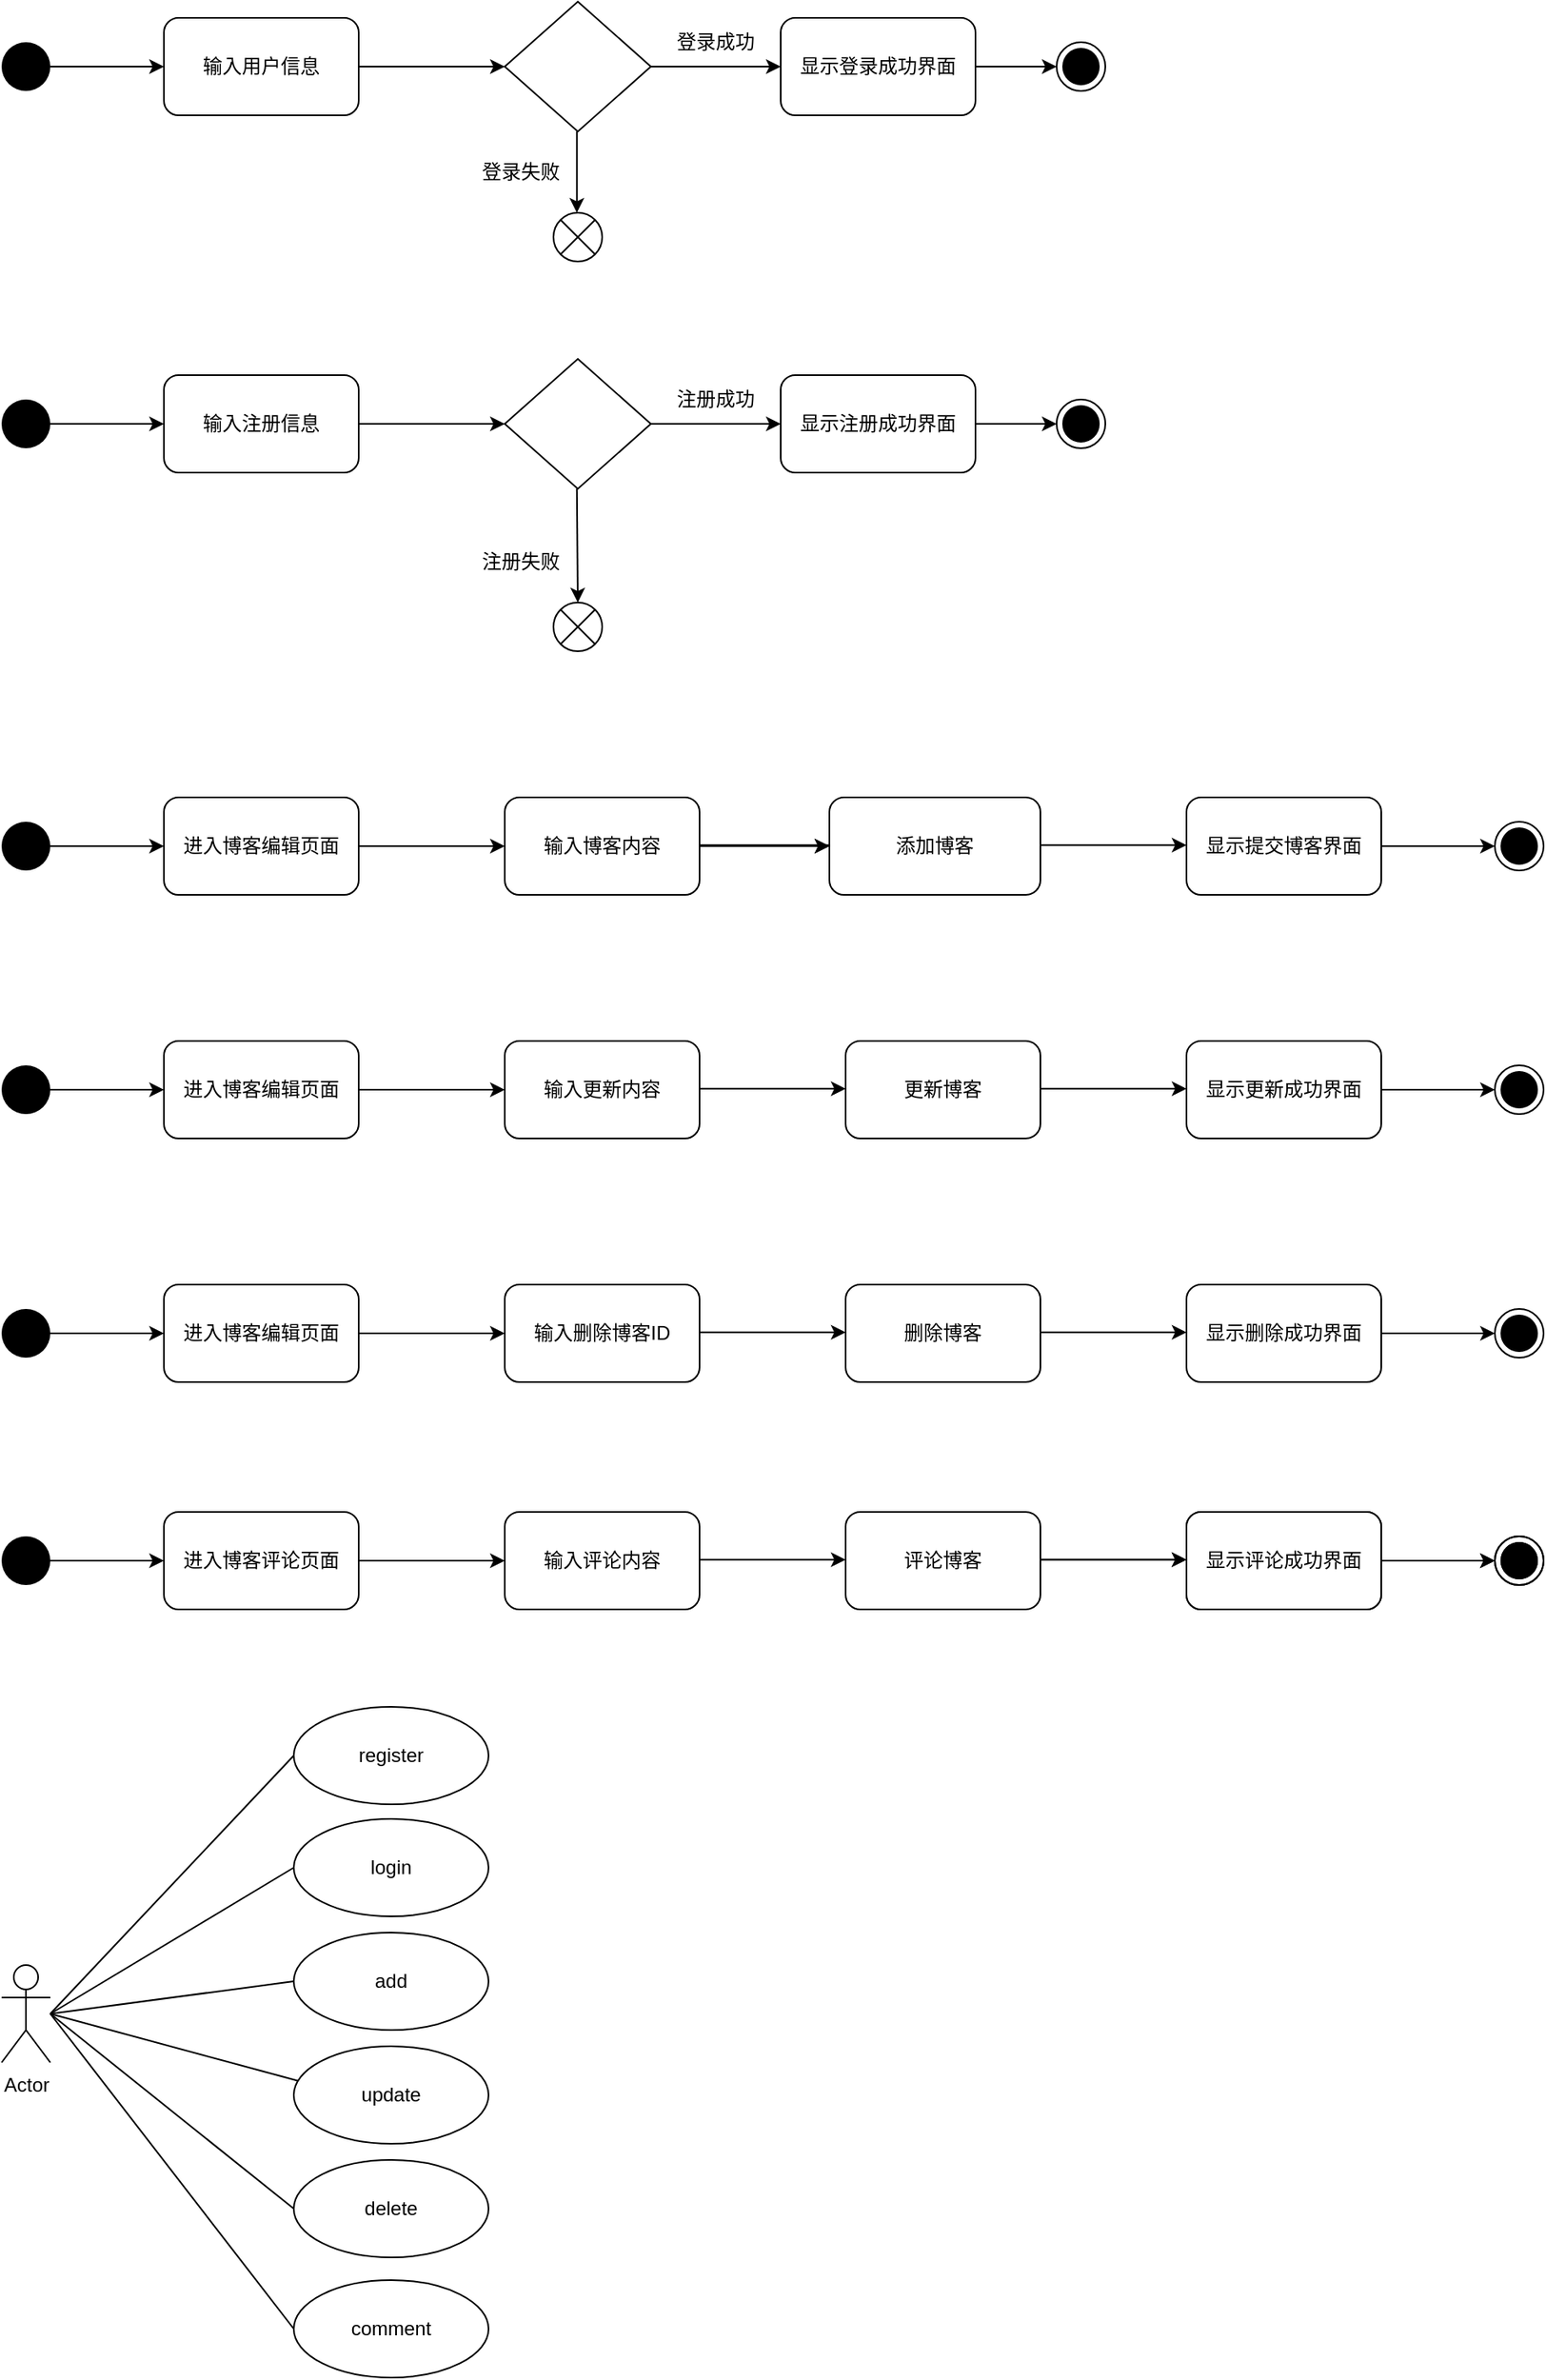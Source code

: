 <mxfile version="18.1.2" type="device"><diagram id="2aYQP6GOXKLm8PQVbCp5" name="Page-1"><mxGraphModel dx="194" dy="567" grid="1" gridSize="10" guides="1" tooltips="1" connect="1" arrows="1" fold="1" page="1" pageScale="1" pageWidth="827" pageHeight="1169" math="0" shadow="0"><root><mxCell id="0"/><mxCell id="1" parent="0"/><mxCell id="UE6VuSdnq4Q2Jzbc7lMi-77" value="Actor" style="shape=umlActor;verticalLabelPosition=bottom;verticalAlign=top;html=1;outlineConnect=0;" vertex="1" parent="1"><mxGeometry x="1200" y="1289" width="30" height="60" as="geometry"/></mxCell><mxCell id="UE6VuSdnq4Q2Jzbc7lMi-78" value="" style="endArrow=none;html=1;rounded=0;entryX=0;entryY=0.5;entryDx=0;entryDy=0;" edge="1" parent="1" target="UE6VuSdnq4Q2Jzbc7lMi-82"><mxGeometry width="50" height="50" relative="1" as="geometry"><mxPoint x="1230" y="1319" as="sourcePoint"/><mxPoint x="1380" y="1189" as="targetPoint"/></mxGeometry></mxCell><mxCell id="UE6VuSdnq4Q2Jzbc7lMi-79" value="" style="endArrow=none;html=1;rounded=0;entryX=0.021;entryY=0.354;entryDx=0;entryDy=0;entryPerimeter=0;" edge="1" parent="1" target="UE6VuSdnq4Q2Jzbc7lMi-86"><mxGeometry width="50" height="50" relative="1" as="geometry"><mxPoint x="1230" y="1319" as="sourcePoint"/><mxPoint x="1360" y="1409" as="targetPoint"/></mxGeometry></mxCell><mxCell id="UE6VuSdnq4Q2Jzbc7lMi-80" value="" style="endArrow=none;html=1;rounded=0;entryX=0;entryY=0.5;entryDx=0;entryDy=0;" edge="1" parent="1" target="UE6VuSdnq4Q2Jzbc7lMi-85"><mxGeometry width="50" height="50" relative="1" as="geometry"><mxPoint x="1230" y="1319" as="sourcePoint"/><mxPoint x="1370" y="1309" as="targetPoint"/></mxGeometry></mxCell><mxCell id="UE6VuSdnq4Q2Jzbc7lMi-81" value="" style="endArrow=none;html=1;rounded=0;entryX=0;entryY=0.5;entryDx=0;entryDy=0;" edge="1" parent="1" target="UE6VuSdnq4Q2Jzbc7lMi-91"><mxGeometry width="50" height="50" relative="1" as="geometry"><mxPoint x="1230" y="1319" as="sourcePoint"/><mxPoint x="1380.0" y="1229" as="targetPoint"/></mxGeometry></mxCell><mxCell id="UE6VuSdnq4Q2Jzbc7lMi-82" value="register" style="ellipse;whiteSpace=wrap;html=1;" vertex="1" parent="1"><mxGeometry x="1380" y="1130" width="120" height="60" as="geometry"/></mxCell><mxCell id="UE6VuSdnq4Q2Jzbc7lMi-85" value="add" style="ellipse;whiteSpace=wrap;html=1;" vertex="1" parent="1"><mxGeometry x="1380" y="1269" width="120" height="60" as="geometry"/></mxCell><mxCell id="UE6VuSdnq4Q2Jzbc7lMi-86" value="update" style="ellipse;whiteSpace=wrap;html=1;" vertex="1" parent="1"><mxGeometry x="1380" y="1339" width="120" height="60" as="geometry"/></mxCell><mxCell id="UE6VuSdnq4Q2Jzbc7lMi-87" value="" style="endArrow=none;html=1;rounded=0;entryX=0;entryY=0.5;entryDx=0;entryDy=0;" edge="1" parent="1" target="UE6VuSdnq4Q2Jzbc7lMi-88"><mxGeometry width="50" height="50" relative="1" as="geometry"><mxPoint x="1230" y="1319" as="sourcePoint"/><mxPoint x="1380" y="1439" as="targetPoint"/></mxGeometry></mxCell><mxCell id="UE6VuSdnq4Q2Jzbc7lMi-88" value="delete" style="ellipse;whiteSpace=wrap;html=1;" vertex="1" parent="1"><mxGeometry x="1380" y="1409" width="120" height="60" as="geometry"/></mxCell><mxCell id="UE6VuSdnq4Q2Jzbc7lMi-89" value="" style="endArrow=none;html=1;rounded=0;entryX=0;entryY=0.5;entryDx=0;entryDy=0;" edge="1" parent="1" target="UE6VuSdnq4Q2Jzbc7lMi-90"><mxGeometry width="50" height="50" relative="1" as="geometry"><mxPoint x="1230" y="1319" as="sourcePoint"/><mxPoint x="1380" y="1519" as="targetPoint"/></mxGeometry></mxCell><mxCell id="UE6VuSdnq4Q2Jzbc7lMi-90" value="comment" style="ellipse;whiteSpace=wrap;html=1;" vertex="1" parent="1"><mxGeometry x="1380" y="1483" width="120" height="60" as="geometry"/></mxCell><mxCell id="UE6VuSdnq4Q2Jzbc7lMi-91" value="login" style="ellipse;whiteSpace=wrap;html=1;" vertex="1" parent="1"><mxGeometry x="1380" y="1199" width="120" height="60" as="geometry"/></mxCell><mxCell id="UE6VuSdnq4Q2Jzbc7lMi-2" style="edgeStyle=orthogonalEdgeStyle;rounded=0;orthogonalLoop=1;jettySize=auto;html=1;entryX=0;entryY=0.5;entryDx=0;entryDy=0;" edge="1" parent="1" source="UE6VuSdnq4Q2Jzbc7lMi-3"><mxGeometry relative="1" as="geometry"><mxPoint x="1300.0" y="120.0" as="targetPoint"/></mxGeometry></mxCell><mxCell id="UE6VuSdnq4Q2Jzbc7lMi-3" value="" style="ellipse;fillColor=#000000;strokeColor=none;fontSize=16;" vertex="1" parent="1"><mxGeometry x="1200" y="105" width="30" height="30" as="geometry"/></mxCell><mxCell id="UE6VuSdnq4Q2Jzbc7lMi-6" value="" style="ellipse;html=1;shape=endState;fillColor=#000000;strokeColor=#000000;fontSize=12;" vertex="1" parent="1"><mxGeometry x="1850" y="105" width="30" height="30" as="geometry"/></mxCell><mxCell id="UE6VuSdnq4Q2Jzbc7lMi-7" style="edgeStyle=orthogonalEdgeStyle;rounded=0;orthogonalLoop=1;jettySize=auto;html=1;entryX=0;entryY=0.5;entryDx=0;entryDy=0;" edge="1" parent="1" source="UE6VuSdnq4Q2Jzbc7lMi-8" target="UE6VuSdnq4Q2Jzbc7lMi-6"><mxGeometry relative="1" as="geometry"/></mxCell><mxCell id="UE6VuSdnq4Q2Jzbc7lMi-8" value="显示登录成功界面" style="rounded=1;whiteSpace=wrap;html=1;" vertex="1" parent="1"><mxGeometry x="1680" y="90" width="120" height="60" as="geometry"/></mxCell><mxCell id="UE6VuSdnq4Q2Jzbc7lMi-9" value="输入用户信息" style="rounded=1;whiteSpace=wrap;html=1;" vertex="1" parent="1"><mxGeometry x="1300" y="90" width="120" height="60" as="geometry"/></mxCell><mxCell id="UE6VuSdnq4Q2Jzbc7lMi-25" value="" style="endArrow=classic;html=1;rounded=0;exitX=1;exitY=0.5;exitDx=0;exitDy=0;exitPerimeter=0;entryX=0;entryY=0.5;entryDx=0;entryDy=0;" edge="1" parent="1" source="UE6VuSdnq4Q2Jzbc7lMi-9" target="UE6VuSdnq4Q2Jzbc7lMi-26"><mxGeometry width="50" height="50" relative="1" as="geometry"><mxPoint x="1368" y="119" as="sourcePoint"/><mxPoint x="1368" y="179" as="targetPoint"/></mxGeometry></mxCell><mxCell id="UE6VuSdnq4Q2Jzbc7lMi-26" value="" style="rhombus;whiteSpace=wrap;html=1;" vertex="1" parent="1"><mxGeometry x="1510" y="80" width="90" height="80" as="geometry"/></mxCell><mxCell id="UE6VuSdnq4Q2Jzbc7lMi-28" value="" style="endArrow=classic;html=1;rounded=0;entryX=0;entryY=0.5;entryDx=0;entryDy=0;" edge="1" parent="1" target="UE6VuSdnq4Q2Jzbc7lMi-8"><mxGeometry width="50" height="50" relative="1" as="geometry"><mxPoint x="1600" y="120" as="sourcePoint"/><mxPoint x="1634.0" y="119.41" as="targetPoint"/></mxGeometry></mxCell><mxCell id="UE6VuSdnq4Q2Jzbc7lMi-27" value="" style="endArrow=classic;html=1;rounded=0;" edge="1" parent="1"><mxGeometry width="50" height="50" relative="1" as="geometry"><mxPoint x="1554.41" y="160" as="sourcePoint"/><mxPoint x="1554.41" y="210" as="targetPoint"/></mxGeometry></mxCell><mxCell id="UE6VuSdnq4Q2Jzbc7lMi-62" value="登录成功" style="text;html=1;strokeColor=none;fillColor=none;align=center;verticalAlign=middle;whiteSpace=wrap;rounded=0;fontSize=12;" vertex="1" parent="1"><mxGeometry x="1610" y="90" width="60" height="30" as="geometry"/></mxCell><mxCell id="UE6VuSdnq4Q2Jzbc7lMi-63" value="登录失败" style="text;html=1;strokeColor=none;fillColor=none;align=center;verticalAlign=middle;whiteSpace=wrap;rounded=0;fontSize=12;" vertex="1" parent="1"><mxGeometry x="1490" y="170" width="60" height="30" as="geometry"/></mxCell><mxCell id="UE6VuSdnq4Q2Jzbc7lMi-31" style="edgeStyle=orthogonalEdgeStyle;rounded=0;orthogonalLoop=1;jettySize=auto;html=1;entryX=0;entryY=0.5;entryDx=0;entryDy=0;" edge="1" parent="1" source="UE6VuSdnq4Q2Jzbc7lMi-32"><mxGeometry relative="1" as="geometry"><mxPoint x="1300.0" y="340.0" as="targetPoint"/></mxGeometry></mxCell><mxCell id="UE6VuSdnq4Q2Jzbc7lMi-32" value="" style="ellipse;fillColor=#000000;strokeColor=none;fontSize=16;" vertex="1" parent="1"><mxGeometry x="1200" y="325" width="30" height="30" as="geometry"/></mxCell><mxCell id="UE6VuSdnq4Q2Jzbc7lMi-37" value="输入注册信息" style="rounded=1;whiteSpace=wrap;html=1;" vertex="1" parent="1"><mxGeometry x="1300" y="310" width="120" height="60" as="geometry"/></mxCell><mxCell id="UE6VuSdnq4Q2Jzbc7lMi-38" value="" style="endArrow=classic;html=1;rounded=0;exitX=1;exitY=0.5;exitDx=0;exitDy=0;exitPerimeter=0;entryX=0;entryY=0.5;entryDx=0;entryDy=0;" edge="1" parent="1" source="UE6VuSdnq4Q2Jzbc7lMi-37" target="UE6VuSdnq4Q2Jzbc7lMi-57"><mxGeometry width="50" height="50" relative="1" as="geometry"><mxPoint x="1368" y="339" as="sourcePoint"/><mxPoint x="1510.0" y="340" as="targetPoint"/></mxGeometry></mxCell><mxCell id="UE6VuSdnq4Q2Jzbc7lMi-54" value="" style="ellipse;html=1;shape=endState;fillColor=#000000;strokeColor=#000000;fontSize=12;" vertex="1" parent="1"><mxGeometry x="1850" y="325" width="30" height="30" as="geometry"/></mxCell><mxCell id="UE6VuSdnq4Q2Jzbc7lMi-55" style="edgeStyle=orthogonalEdgeStyle;rounded=0;orthogonalLoop=1;jettySize=auto;html=1;entryX=0;entryY=0.5;entryDx=0;entryDy=0;" edge="1" parent="1" source="UE6VuSdnq4Q2Jzbc7lMi-56" target="UE6VuSdnq4Q2Jzbc7lMi-54"><mxGeometry relative="1" as="geometry"/></mxCell><mxCell id="UE6VuSdnq4Q2Jzbc7lMi-56" value="显示注册成功界面" style="rounded=1;whiteSpace=wrap;html=1;" vertex="1" parent="1"><mxGeometry x="1680" y="310" width="120" height="60" as="geometry"/></mxCell><mxCell id="UE6VuSdnq4Q2Jzbc7lMi-57" value="" style="rhombus;whiteSpace=wrap;html=1;" vertex="1" parent="1"><mxGeometry x="1510" y="300" width="90" height="80" as="geometry"/></mxCell><mxCell id="UE6VuSdnq4Q2Jzbc7lMi-58" value="" style="endArrow=classic;html=1;rounded=0;entryX=0;entryY=0.5;entryDx=0;entryDy=0;" edge="1" parent="1" target="UE6VuSdnq4Q2Jzbc7lMi-56"><mxGeometry width="50" height="50" relative="1" as="geometry"><mxPoint x="1600" y="340.0" as="sourcePoint"/><mxPoint x="474.0" y="299.41" as="targetPoint"/></mxGeometry></mxCell><mxCell id="UE6VuSdnq4Q2Jzbc7lMi-59" value="" style="endArrow=classic;html=1;rounded=0;" edge="1" parent="1"><mxGeometry width="50" height="50" relative="1" as="geometry"><mxPoint x="1554.41" y="380.0" as="sourcePoint"/><mxPoint x="1555" y="450" as="targetPoint"/></mxGeometry></mxCell><mxCell id="UE6VuSdnq4Q2Jzbc7lMi-64" value="注册成功" style="text;html=1;strokeColor=none;fillColor=none;align=center;verticalAlign=middle;whiteSpace=wrap;rounded=0;fontSize=12;" vertex="1" parent="1"><mxGeometry x="1610" y="310" width="60" height="30" as="geometry"/></mxCell><mxCell id="UE6VuSdnq4Q2Jzbc7lMi-65" value="注册失败" style="text;html=1;strokeColor=none;fillColor=none;align=center;verticalAlign=middle;whiteSpace=wrap;rounded=0;fontSize=12;" vertex="1" parent="1"><mxGeometry x="1490" y="410" width="60" height="30" as="geometry"/></mxCell><mxCell id="UE6VuSdnq4Q2Jzbc7lMi-45" style="edgeStyle=orthogonalEdgeStyle;rounded=0;orthogonalLoop=1;jettySize=auto;html=1;entryX=0;entryY=0.5;entryDx=0;entryDy=0;" edge="1" parent="1" source="UE6VuSdnq4Q2Jzbc7lMi-46"><mxGeometry relative="1" as="geometry"><mxPoint x="1300.0" y="600.0" as="targetPoint"/></mxGeometry></mxCell><mxCell id="UE6VuSdnq4Q2Jzbc7lMi-46" value="" style="ellipse;fillColor=#000000;strokeColor=none;fontSize=16;" vertex="1" parent="1"><mxGeometry x="1200" y="585" width="30" height="30" as="geometry"/></mxCell><mxCell id="UE6VuSdnq4Q2Jzbc7lMi-48" style="edgeStyle=orthogonalEdgeStyle;rounded=0;orthogonalLoop=1;jettySize=auto;html=1;" edge="1" parent="1"><mxGeometry relative="1" as="geometry"><mxPoint x="2030" y="600" as="sourcePoint"/><mxPoint x="2120" y="600" as="targetPoint"/></mxGeometry></mxCell><mxCell id="UE6VuSdnq4Q2Jzbc7lMi-51" value="进入博客编辑页面" style="rounded=1;whiteSpace=wrap;html=1;" vertex="1" parent="1"><mxGeometry x="1300" y="570" width="120" height="60" as="geometry"/></mxCell><mxCell id="UE6VuSdnq4Q2Jzbc7lMi-52" value="" style="endArrow=classic;html=1;rounded=0;exitX=1;exitY=0.5;exitDx=0;exitDy=0;exitPerimeter=0;" edge="1" parent="1" source="UE6VuSdnq4Q2Jzbc7lMi-51"><mxGeometry width="50" height="50" relative="1" as="geometry"><mxPoint x="1368" y="599" as="sourcePoint"/><mxPoint x="1510.0" y="600" as="targetPoint"/></mxGeometry></mxCell><mxCell id="UE6VuSdnq4Q2Jzbc7lMi-96" value="" style="ellipse;html=1;shape=endState;fillColor=#000000;strokeColor=#000000;fontSize=12;" vertex="1" parent="1"><mxGeometry x="2120" y="585" width="30" height="30" as="geometry"/></mxCell><mxCell id="UE6VuSdnq4Q2Jzbc7lMi-98" value="显示提交博客界面" style="rounded=1;whiteSpace=wrap;html=1;" vertex="1" parent="1"><mxGeometry x="1930" y="570" width="120" height="60" as="geometry"/></mxCell><mxCell id="UE6VuSdnq4Q2Jzbc7lMi-99" value="" style="endArrow=classic;html=1;rounded=0;exitX=1;exitY=0.5;exitDx=0;exitDy=0;exitPerimeter=0;" edge="1" parent="1"><mxGeometry width="50" height="50" relative="1" as="geometry"><mxPoint x="1840.0" y="599.41" as="sourcePoint"/><mxPoint x="1930.0" y="599.41" as="targetPoint"/></mxGeometry></mxCell><mxCell id="UE6VuSdnq4Q2Jzbc7lMi-100" value="" style="shape=sumEllipse;perimeter=ellipsePerimeter;whiteSpace=wrap;html=1;backgroundOutline=1;" vertex="1" parent="1"><mxGeometry x="1540" y="450" width="30" height="30" as="geometry"/></mxCell><mxCell id="UE6VuSdnq4Q2Jzbc7lMi-101" value="" style="shape=sumEllipse;perimeter=ellipsePerimeter;whiteSpace=wrap;html=1;backgroundOutline=1;" vertex="1" parent="1"><mxGeometry x="1540" y="210" width="30" height="30" as="geometry"/></mxCell><mxCell id="UE6VuSdnq4Q2Jzbc7lMi-102" style="edgeStyle=orthogonalEdgeStyle;rounded=0;orthogonalLoop=1;jettySize=auto;html=1;entryX=0;entryY=0.5;entryDx=0;entryDy=0;" edge="1" parent="1" source="UE6VuSdnq4Q2Jzbc7lMi-103"><mxGeometry relative="1" as="geometry"><mxPoint x="1300.0" y="750" as="targetPoint"/></mxGeometry></mxCell><mxCell id="UE6VuSdnq4Q2Jzbc7lMi-103" value="" style="ellipse;fillColor=#000000;strokeColor=none;fontSize=16;" vertex="1" parent="1"><mxGeometry x="1200" y="735" width="30" height="30" as="geometry"/></mxCell><mxCell id="UE6VuSdnq4Q2Jzbc7lMi-104" style="edgeStyle=orthogonalEdgeStyle;rounded=0;orthogonalLoop=1;jettySize=auto;html=1;" edge="1" parent="1"><mxGeometry relative="1" as="geometry"><mxPoint x="2030" y="750" as="sourcePoint"/><mxPoint x="2120" y="750" as="targetPoint"/></mxGeometry></mxCell><mxCell id="UE6VuSdnq4Q2Jzbc7lMi-105" value="更新博客" style="rounded=1;whiteSpace=wrap;html=1;" vertex="1" parent="1"><mxGeometry x="1720" y="720" width="120" height="60" as="geometry"/></mxCell><mxCell id="UE6VuSdnq4Q2Jzbc7lMi-106" value="进入博客编辑页面" style="rounded=1;whiteSpace=wrap;html=1;" vertex="1" parent="1"><mxGeometry x="1300" y="720" width="120" height="60" as="geometry"/></mxCell><mxCell id="UE6VuSdnq4Q2Jzbc7lMi-107" value="" style="endArrow=classic;html=1;rounded=0;exitX=1;exitY=0.5;exitDx=0;exitDy=0;exitPerimeter=0;" edge="1" parent="1" source="UE6VuSdnq4Q2Jzbc7lMi-106"><mxGeometry width="50" height="50" relative="1" as="geometry"><mxPoint x="1368" y="749" as="sourcePoint"/><mxPoint x="1510.0" y="750" as="targetPoint"/></mxGeometry></mxCell><mxCell id="UE6VuSdnq4Q2Jzbc7lMi-108" value="" style="ellipse;html=1;shape=endState;fillColor=#000000;strokeColor=#000000;fontSize=12;" vertex="1" parent="1"><mxGeometry x="2120" y="735" width="30" height="30" as="geometry"/></mxCell><mxCell id="UE6VuSdnq4Q2Jzbc7lMi-109" value="显示更新成功界面" style="rounded=1;whiteSpace=wrap;html=1;" vertex="1" parent="1"><mxGeometry x="1930" y="720" width="120" height="60" as="geometry"/></mxCell><mxCell id="UE6VuSdnq4Q2Jzbc7lMi-110" value="" style="endArrow=classic;html=1;rounded=0;exitX=1;exitY=0.5;exitDx=0;exitDy=0;exitPerimeter=0;" edge="1" parent="1"><mxGeometry width="50" height="50" relative="1" as="geometry"><mxPoint x="1840" y="749.41" as="sourcePoint"/><mxPoint x="1930" y="749.41" as="targetPoint"/></mxGeometry></mxCell><mxCell id="UE6VuSdnq4Q2Jzbc7lMi-114" style="edgeStyle=orthogonalEdgeStyle;rounded=0;orthogonalLoop=1;jettySize=auto;html=1;entryX=0;entryY=0.5;entryDx=0;entryDy=0;" edge="1" parent="1" source="UE6VuSdnq4Q2Jzbc7lMi-115"><mxGeometry relative="1" as="geometry"><mxPoint x="1300.0" y="900" as="targetPoint"/></mxGeometry></mxCell><mxCell id="UE6VuSdnq4Q2Jzbc7lMi-115" value="" style="ellipse;fillColor=#000000;strokeColor=none;fontSize=16;" vertex="1" parent="1"><mxGeometry x="1200" y="885" width="30" height="30" as="geometry"/></mxCell><mxCell id="UE6VuSdnq4Q2Jzbc7lMi-116" style="edgeStyle=orthogonalEdgeStyle;rounded=0;orthogonalLoop=1;jettySize=auto;html=1;" edge="1" parent="1"><mxGeometry relative="1" as="geometry"><mxPoint x="2030" y="900" as="sourcePoint"/><mxPoint x="2120" y="900" as="targetPoint"/></mxGeometry></mxCell><mxCell id="UE6VuSdnq4Q2Jzbc7lMi-117" value="删除博客" style="rounded=1;whiteSpace=wrap;html=1;" vertex="1" parent="1"><mxGeometry x="1720" y="870" width="120" height="60" as="geometry"/></mxCell><mxCell id="UE6VuSdnq4Q2Jzbc7lMi-118" value="进入博客编辑页面" style="rounded=1;whiteSpace=wrap;html=1;" vertex="1" parent="1"><mxGeometry x="1300" y="870" width="120" height="60" as="geometry"/></mxCell><mxCell id="UE6VuSdnq4Q2Jzbc7lMi-119" value="" style="endArrow=classic;html=1;rounded=0;exitX=1;exitY=0.5;exitDx=0;exitDy=0;exitPerimeter=0;" edge="1" parent="1" source="UE6VuSdnq4Q2Jzbc7lMi-118"><mxGeometry width="50" height="50" relative="1" as="geometry"><mxPoint x="1368" y="899" as="sourcePoint"/><mxPoint x="1510.0" y="900" as="targetPoint"/></mxGeometry></mxCell><mxCell id="UE6VuSdnq4Q2Jzbc7lMi-120" value="" style="ellipse;html=1;shape=endState;fillColor=#000000;strokeColor=#000000;fontSize=12;" vertex="1" parent="1"><mxGeometry x="2120" y="885" width="30" height="30" as="geometry"/></mxCell><mxCell id="UE6VuSdnq4Q2Jzbc7lMi-121" value="显示删除成功界面" style="rounded=1;whiteSpace=wrap;html=1;" vertex="1" parent="1"><mxGeometry x="1930" y="870" width="120" height="60" as="geometry"/></mxCell><mxCell id="UE6VuSdnq4Q2Jzbc7lMi-122" value="" style="endArrow=classic;html=1;rounded=0;exitX=1;exitY=0.5;exitDx=0;exitDy=0;exitPerimeter=0;" edge="1" parent="1"><mxGeometry width="50" height="50" relative="1" as="geometry"><mxPoint x="1840" y="899.41" as="sourcePoint"/><mxPoint x="1930" y="899.41" as="targetPoint"/></mxGeometry></mxCell><mxCell id="UE6VuSdnq4Q2Jzbc7lMi-123" style="edgeStyle=orthogonalEdgeStyle;rounded=0;orthogonalLoop=1;jettySize=auto;html=1;entryX=0;entryY=0.5;entryDx=0;entryDy=0;" edge="1" parent="1" source="UE6VuSdnq4Q2Jzbc7lMi-124"><mxGeometry relative="1" as="geometry"><mxPoint x="1300.0" y="1040" as="targetPoint"/></mxGeometry></mxCell><mxCell id="UE6VuSdnq4Q2Jzbc7lMi-124" value="" style="ellipse;fillColor=#000000;strokeColor=none;fontSize=16;" vertex="1" parent="1"><mxGeometry x="1200" y="1025" width="30" height="30" as="geometry"/></mxCell><mxCell id="UE6VuSdnq4Q2Jzbc7lMi-125" style="edgeStyle=orthogonalEdgeStyle;rounded=0;orthogonalLoop=1;jettySize=auto;html=1;" edge="1" parent="1"><mxGeometry relative="1" as="geometry"><mxPoint x="2030" y="1040" as="sourcePoint"/><mxPoint x="2120" y="1040" as="targetPoint"/></mxGeometry></mxCell><mxCell id="UE6VuSdnq4Q2Jzbc7lMi-126" value="评论博客" style="rounded=1;whiteSpace=wrap;html=1;" vertex="1" parent="1"><mxGeometry x="1720" y="1010" width="120" height="60" as="geometry"/></mxCell><mxCell id="UE6VuSdnq4Q2Jzbc7lMi-127" value="进入博客评论页面" style="rounded=1;whiteSpace=wrap;html=1;" vertex="1" parent="1"><mxGeometry x="1300" y="1010" width="120" height="60" as="geometry"/></mxCell><mxCell id="UE6VuSdnq4Q2Jzbc7lMi-128" value="" style="endArrow=classic;html=1;rounded=0;exitX=1;exitY=0.5;exitDx=0;exitDy=0;exitPerimeter=0;" edge="1" parent="1" source="UE6VuSdnq4Q2Jzbc7lMi-127"><mxGeometry width="50" height="50" relative="1" as="geometry"><mxPoint x="1368" y="1039" as="sourcePoint"/><mxPoint x="1510.0" y="1040" as="targetPoint"/></mxGeometry></mxCell><mxCell id="UE6VuSdnq4Q2Jzbc7lMi-129" value="" style="ellipse;html=1;shape=endState;fillColor=#000000;strokeColor=#000000;fontSize=12;" vertex="1" parent="1"><mxGeometry x="2120" y="1025" width="30" height="30" as="geometry"/></mxCell><mxCell id="UE6VuSdnq4Q2Jzbc7lMi-130" value="显示评论成功界面" style="rounded=1;whiteSpace=wrap;html=1;" vertex="1" parent="1"><mxGeometry x="1930" y="1010" width="120" height="60" as="geometry"/></mxCell><mxCell id="UE6VuSdnq4Q2Jzbc7lMi-131" value="" style="endArrow=classic;html=1;rounded=0;exitX=1;exitY=0.5;exitDx=0;exitDy=0;exitPerimeter=0;" edge="1" parent="1"><mxGeometry width="50" height="50" relative="1" as="geometry"><mxPoint x="1840" y="1039.41" as="sourcePoint"/><mxPoint x="1930" y="1039.41" as="targetPoint"/></mxGeometry></mxCell><mxCell id="UE6VuSdnq4Q2Jzbc7lMi-139" value="" style="edgeStyle=orthogonalEdgeStyle;rounded=0;orthogonalLoop=1;jettySize=auto;html=1;" edge="1" parent="1" source="UE6VuSdnq4Q2Jzbc7lMi-132" target="UE6VuSdnq4Q2Jzbc7lMi-138"><mxGeometry relative="1" as="geometry"/></mxCell><mxCell id="UE6VuSdnq4Q2Jzbc7lMi-142" value="" style="edgeStyle=orthogonalEdgeStyle;rounded=0;orthogonalLoop=1;jettySize=auto;html=1;" edge="1" parent="1" source="UE6VuSdnq4Q2Jzbc7lMi-132"><mxGeometry relative="1" as="geometry"><mxPoint x="1710" y="600" as="targetPoint"/></mxGeometry></mxCell><mxCell id="UE6VuSdnq4Q2Jzbc7lMi-132" value="输入博客内容" style="rounded=1;whiteSpace=wrap;html=1;" vertex="1" parent="1"><mxGeometry x="1510" y="570" width="120" height="60" as="geometry"/></mxCell><mxCell id="UE6VuSdnq4Q2Jzbc7lMi-133" value="" style="endArrow=classic;html=1;rounded=0;exitX=1;exitY=0.5;exitDx=0;exitDy=0;exitPerimeter=0;" edge="1" parent="1"><mxGeometry width="50" height="50" relative="1" as="geometry"><mxPoint x="1630.0" y="599.41" as="sourcePoint"/><mxPoint x="1720.0" y="599.41" as="targetPoint"/></mxGeometry></mxCell><mxCell id="UE6VuSdnq4Q2Jzbc7lMi-134" style="edgeStyle=orthogonalEdgeStyle;rounded=0;orthogonalLoop=1;jettySize=auto;html=1;" edge="1" parent="1"><mxGeometry relative="1" as="geometry"><mxPoint x="2030" y="1040" as="sourcePoint"/><mxPoint x="2120" y="1040" as="targetPoint"/></mxGeometry></mxCell><mxCell id="UE6VuSdnq4Q2Jzbc7lMi-135" value="" style="ellipse;html=1;shape=endState;fillColor=#000000;strokeColor=#000000;fontSize=12;" vertex="1" parent="1"><mxGeometry x="2120" y="1025" width="30" height="30" as="geometry"/></mxCell><mxCell id="UE6VuSdnq4Q2Jzbc7lMi-136" value="显示评论成功界面" style="rounded=1;whiteSpace=wrap;html=1;" vertex="1" parent="1"><mxGeometry x="1930" y="1010" width="120" height="60" as="geometry"/></mxCell><mxCell id="UE6VuSdnq4Q2Jzbc7lMi-137" value="" style="endArrow=classic;html=1;rounded=0;exitX=1;exitY=0.5;exitDx=0;exitDy=0;exitPerimeter=0;" edge="1" parent="1"><mxGeometry width="50" height="50" relative="1" as="geometry"><mxPoint x="1840" y="1039.41" as="sourcePoint"/><mxPoint x="1930" y="1039.41" as="targetPoint"/></mxGeometry></mxCell><mxCell id="UE6VuSdnq4Q2Jzbc7lMi-138" value="添加博客" style="rounded=1;whiteSpace=wrap;html=1;" vertex="1" parent="1"><mxGeometry x="1710" y="570" width="130" height="60" as="geometry"/></mxCell><mxCell id="UE6VuSdnq4Q2Jzbc7lMi-143" value="输入更新内容" style="rounded=1;whiteSpace=wrap;html=1;" vertex="1" parent="1"><mxGeometry x="1510" y="720" width="120" height="60" as="geometry"/></mxCell><mxCell id="UE6VuSdnq4Q2Jzbc7lMi-144" value="" style="endArrow=classic;html=1;rounded=0;exitX=1;exitY=0.5;exitDx=0;exitDy=0;exitPerimeter=0;" edge="1" parent="1"><mxGeometry width="50" height="50" relative="1" as="geometry"><mxPoint x="1630" y="749.41" as="sourcePoint"/><mxPoint x="1720" y="749.41" as="targetPoint"/></mxGeometry></mxCell><mxCell id="UE6VuSdnq4Q2Jzbc7lMi-145" value="输入删除博客ID" style="rounded=1;whiteSpace=wrap;html=1;" vertex="1" parent="1"><mxGeometry x="1510" y="870" width="120" height="60" as="geometry"/></mxCell><mxCell id="UE6VuSdnq4Q2Jzbc7lMi-146" value="" style="endArrow=classic;html=1;rounded=0;exitX=1;exitY=0.5;exitDx=0;exitDy=0;exitPerimeter=0;" edge="1" parent="1"><mxGeometry width="50" height="50" relative="1" as="geometry"><mxPoint x="1630" y="899.41" as="sourcePoint"/><mxPoint x="1720" y="899.41" as="targetPoint"/></mxGeometry></mxCell><mxCell id="UE6VuSdnq4Q2Jzbc7lMi-147" value="输入评论内容" style="rounded=1;whiteSpace=wrap;html=1;" vertex="1" parent="1"><mxGeometry x="1510" y="1010" width="120" height="60" as="geometry"/></mxCell><mxCell id="UE6VuSdnq4Q2Jzbc7lMi-148" value="" style="endArrow=classic;html=1;rounded=0;exitX=1;exitY=0.5;exitDx=0;exitDy=0;exitPerimeter=0;" edge="1" parent="1"><mxGeometry width="50" height="50" relative="1" as="geometry"><mxPoint x="1630" y="1039.41" as="sourcePoint"/><mxPoint x="1720" y="1039.41" as="targetPoint"/></mxGeometry></mxCell></root></mxGraphModel></diagram></mxfile>